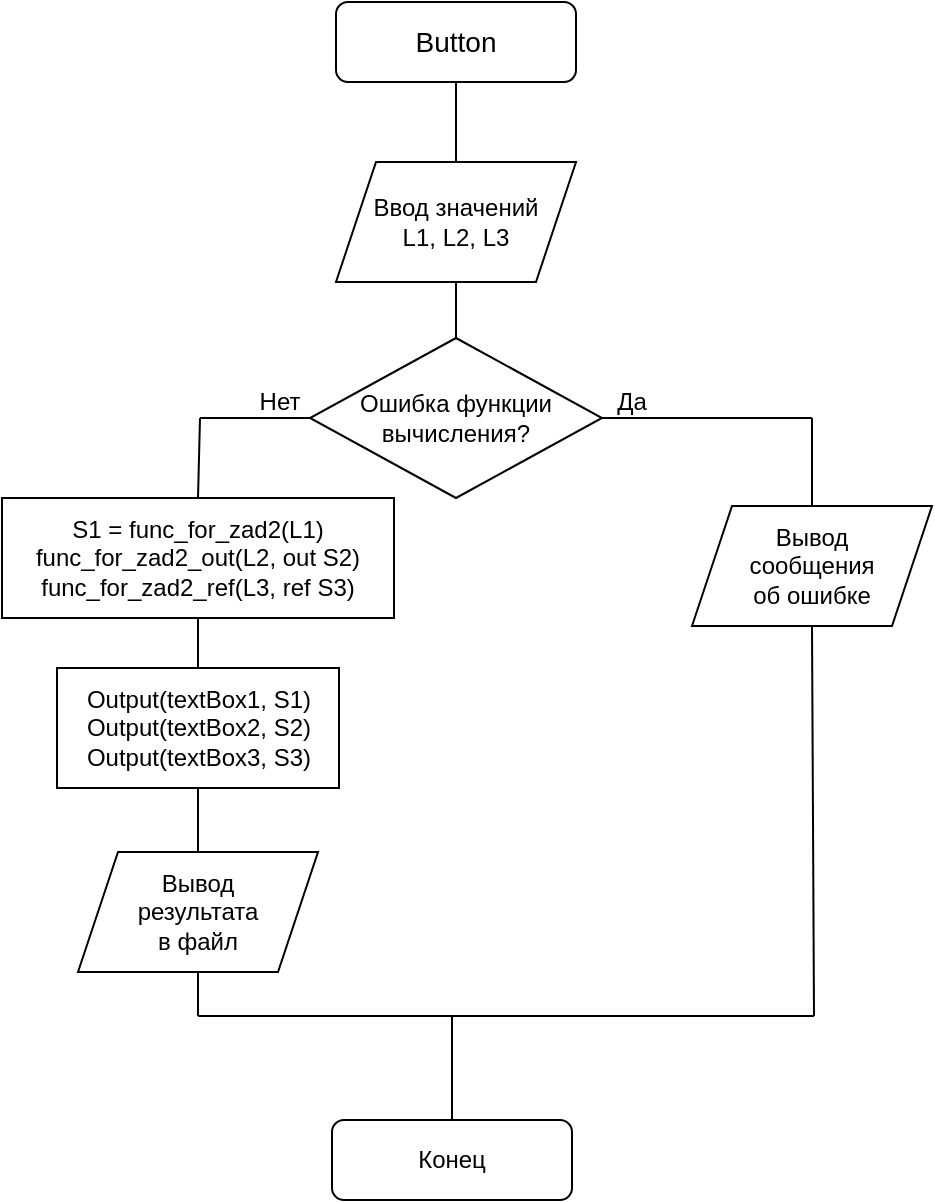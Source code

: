 <mxfile version="21.7.5" type="device">
  <diagram id="C5RBs43oDa-KdzZeNtuy" name="Page-1">
    <mxGraphModel dx="701" dy="598" grid="0" gridSize="10" guides="1" tooltips="1" connect="1" arrows="1" fold="1" page="1" pageScale="1" pageWidth="827" pageHeight="1169" math="0" shadow="0">
      <root>
        <mxCell id="WIyWlLk6GJQsqaUBKTNV-0" />
        <mxCell id="WIyWlLk6GJQsqaUBKTNV-1" parent="WIyWlLk6GJQsqaUBKTNV-0" />
        <mxCell id="5zrF2HAZ6nG573hd0Lp7-11" value="Button" style="rounded=1;whiteSpace=wrap;html=1;fontSize=14;glass=0;strokeWidth=1;shadow=0;" vertex="1" parent="WIyWlLk6GJQsqaUBKTNV-1">
          <mxGeometry x="330" y="309" width="120" height="40" as="geometry" />
        </mxCell>
        <mxCell id="5zrF2HAZ6nG573hd0Lp7-12" value="Конец" style="rounded=1;whiteSpace=wrap;html=1;fontSize=12;glass=0;strokeWidth=1;shadow=0;" vertex="1" parent="WIyWlLk6GJQsqaUBKTNV-1">
          <mxGeometry x="328" y="868" width="120" height="40" as="geometry" />
        </mxCell>
        <mxCell id="5zrF2HAZ6nG573hd0Lp7-13" value="" style="endArrow=none;html=1;rounded=0;exitX=0.5;exitY=1;exitDx=0;exitDy=0;entryX=0.5;entryY=0;entryDx=0;entryDy=0;" edge="1" parent="WIyWlLk6GJQsqaUBKTNV-1" source="5zrF2HAZ6nG573hd0Lp7-11" target="5zrF2HAZ6nG573hd0Lp7-14">
          <mxGeometry width="50" height="50" relative="1" as="geometry">
            <mxPoint x="556" y="584" as="sourcePoint" />
            <mxPoint x="388" y="359" as="targetPoint" />
          </mxGeometry>
        </mxCell>
        <mxCell id="5zrF2HAZ6nG573hd0Lp7-14" value="Ввод значений&lt;br&gt;L1, L2, L3" style="shape=parallelogram;perimeter=parallelogramPerimeter;whiteSpace=wrap;html=1;fixedSize=1;" vertex="1" parent="WIyWlLk6GJQsqaUBKTNV-1">
          <mxGeometry x="330" y="389" width="120" height="60" as="geometry" />
        </mxCell>
        <mxCell id="5zrF2HAZ6nG573hd0Lp7-15" value="Ошибка функции&lt;br&gt;вычисления?" style="rhombus;whiteSpace=wrap;html=1;" vertex="1" parent="WIyWlLk6GJQsqaUBKTNV-1">
          <mxGeometry x="317" y="477" width="146" height="80" as="geometry" />
        </mxCell>
        <mxCell id="5zrF2HAZ6nG573hd0Lp7-16" value="" style="endArrow=none;html=1;rounded=0;entryX=0.5;entryY=1;entryDx=0;entryDy=0;exitX=0.5;exitY=0;exitDx=0;exitDy=0;" edge="1" parent="WIyWlLk6GJQsqaUBKTNV-1" source="5zrF2HAZ6nG573hd0Lp7-15" target="5zrF2HAZ6nG573hd0Lp7-14">
          <mxGeometry width="50" height="50" relative="1" as="geometry">
            <mxPoint x="389" y="476" as="sourcePoint" />
            <mxPoint x="606" y="534" as="targetPoint" />
          </mxGeometry>
        </mxCell>
        <mxCell id="5zrF2HAZ6nG573hd0Lp7-17" value="Вывод&lt;br&gt;сообщения&lt;br&gt;об ошибке" style="shape=parallelogram;perimeter=parallelogramPerimeter;whiteSpace=wrap;html=1;fixedSize=1;" vertex="1" parent="WIyWlLk6GJQsqaUBKTNV-1">
          <mxGeometry x="508" y="561" width="120" height="60" as="geometry" />
        </mxCell>
        <mxCell id="5zrF2HAZ6nG573hd0Lp7-18" value="" style="endArrow=none;html=1;rounded=0;exitX=1;exitY=0.5;exitDx=0;exitDy=0;" edge="1" parent="WIyWlLk6GJQsqaUBKTNV-1" source="5zrF2HAZ6nG573hd0Lp7-15">
          <mxGeometry width="50" height="50" relative="1" as="geometry">
            <mxPoint x="556" y="584" as="sourcePoint" />
            <mxPoint x="568" y="517" as="targetPoint" />
          </mxGeometry>
        </mxCell>
        <mxCell id="5zrF2HAZ6nG573hd0Lp7-19" value="" style="endArrow=none;html=1;rounded=0;exitX=0.5;exitY=0;exitDx=0;exitDy=0;" edge="1" parent="WIyWlLk6GJQsqaUBKTNV-1" source="5zrF2HAZ6nG573hd0Lp7-17">
          <mxGeometry width="50" height="50" relative="1" as="geometry">
            <mxPoint x="556" y="584" as="sourcePoint" />
            <mxPoint x="568" y="517" as="targetPoint" />
          </mxGeometry>
        </mxCell>
        <mxCell id="5zrF2HAZ6nG573hd0Lp7-20" value="Да" style="text;html=1;strokeColor=none;fillColor=none;align=center;verticalAlign=middle;whiteSpace=wrap;rounded=0;" vertex="1" parent="WIyWlLk6GJQsqaUBKTNV-1">
          <mxGeometry x="448" y="494" width="60" height="30" as="geometry" />
        </mxCell>
        <mxCell id="5zrF2HAZ6nG573hd0Lp7-21" value="" style="endArrow=none;html=1;rounded=0;entryX=0;entryY=0.5;entryDx=0;entryDy=0;" edge="1" parent="WIyWlLk6GJQsqaUBKTNV-1" target="5zrF2HAZ6nG573hd0Lp7-15">
          <mxGeometry width="50" height="50" relative="1" as="geometry">
            <mxPoint x="262" y="517" as="sourcePoint" />
            <mxPoint x="392" y="548" as="targetPoint" />
          </mxGeometry>
        </mxCell>
        <mxCell id="5zrF2HAZ6nG573hd0Lp7-22" value="Нет" style="text;html=1;strokeColor=none;fillColor=none;align=center;verticalAlign=middle;whiteSpace=wrap;rounded=0;" vertex="1" parent="WIyWlLk6GJQsqaUBKTNV-1">
          <mxGeometry x="272" y="494" width="60" height="30" as="geometry" />
        </mxCell>
        <mxCell id="5zrF2HAZ6nG573hd0Lp7-23" value="S1 = func_for_zad2(L1)&lt;br&gt;func_for_zad2_out(L2, out S2)&lt;br&gt;func_for_zad2_ref(L3, ref S3)" style="rounded=0;whiteSpace=wrap;html=1;" vertex="1" parent="WIyWlLk6GJQsqaUBKTNV-1">
          <mxGeometry x="163" y="557" width="196" height="60" as="geometry" />
        </mxCell>
        <mxCell id="5zrF2HAZ6nG573hd0Lp7-24" value="" style="endArrow=none;html=1;rounded=0;entryX=0.5;entryY=0;entryDx=0;entryDy=0;" edge="1" parent="WIyWlLk6GJQsqaUBKTNV-1" target="5zrF2HAZ6nG573hd0Lp7-23">
          <mxGeometry width="50" height="50" relative="1" as="geometry">
            <mxPoint x="262" y="517" as="sourcePoint" />
            <mxPoint x="407" y="593" as="targetPoint" />
          </mxGeometry>
        </mxCell>
        <mxCell id="5zrF2HAZ6nG573hd0Lp7-25" value="Output(textBox1, S1)&lt;br&gt;Output(textBox2, S2)&lt;br&gt;Output(textBox3, S3)" style="rounded=0;whiteSpace=wrap;html=1;" vertex="1" parent="WIyWlLk6GJQsqaUBKTNV-1">
          <mxGeometry x="190.5" y="642" width="141" height="60" as="geometry" />
        </mxCell>
        <mxCell id="5zrF2HAZ6nG573hd0Lp7-26" value="" style="endArrow=none;html=1;rounded=0;exitX=0.5;exitY=0;exitDx=0;exitDy=0;entryX=0.5;entryY=1;entryDx=0;entryDy=0;" edge="1" parent="WIyWlLk6GJQsqaUBKTNV-1" source="5zrF2HAZ6nG573hd0Lp7-25" target="5zrF2HAZ6nG573hd0Lp7-23">
          <mxGeometry width="50" height="50" relative="1" as="geometry">
            <mxPoint x="348" y="672" as="sourcePoint" />
            <mxPoint x="398" y="622" as="targetPoint" />
          </mxGeometry>
        </mxCell>
        <mxCell id="5zrF2HAZ6nG573hd0Lp7-27" value="Вывод&lt;br&gt;результата&lt;br&gt;в файл" style="shape=parallelogram;perimeter=parallelogramPerimeter;whiteSpace=wrap;html=1;fixedSize=1;" vertex="1" parent="WIyWlLk6GJQsqaUBKTNV-1">
          <mxGeometry x="201" y="734" width="120" height="60" as="geometry" />
        </mxCell>
        <mxCell id="5zrF2HAZ6nG573hd0Lp7-28" value="" style="endArrow=none;html=1;rounded=0;exitX=0.5;exitY=1;exitDx=0;exitDy=0;entryX=0.5;entryY=0;entryDx=0;entryDy=0;" edge="1" parent="WIyWlLk6GJQsqaUBKTNV-1" source="5zrF2HAZ6nG573hd0Lp7-25" target="5zrF2HAZ6nG573hd0Lp7-27">
          <mxGeometry width="50" height="50" relative="1" as="geometry">
            <mxPoint x="348" y="672" as="sourcePoint" />
            <mxPoint x="398" y="622" as="targetPoint" />
          </mxGeometry>
        </mxCell>
        <mxCell id="5zrF2HAZ6nG573hd0Lp7-29" value="" style="endArrow=none;html=1;rounded=0;exitX=0.5;exitY=1;exitDx=0;exitDy=0;" edge="1" parent="WIyWlLk6GJQsqaUBKTNV-1" source="5zrF2HAZ6nG573hd0Lp7-27">
          <mxGeometry width="50" height="50" relative="1" as="geometry">
            <mxPoint x="348" y="672" as="sourcePoint" />
            <mxPoint x="261" y="816" as="targetPoint" />
          </mxGeometry>
        </mxCell>
        <mxCell id="5zrF2HAZ6nG573hd0Lp7-30" value="" style="endArrow=none;html=1;rounded=0;" edge="1" parent="WIyWlLk6GJQsqaUBKTNV-1">
          <mxGeometry width="50" height="50" relative="1" as="geometry">
            <mxPoint x="261" y="816" as="sourcePoint" />
            <mxPoint x="569" y="816" as="targetPoint" />
          </mxGeometry>
        </mxCell>
        <mxCell id="5zrF2HAZ6nG573hd0Lp7-31" value="" style="endArrow=none;html=1;rounded=0;entryX=0.5;entryY=1;entryDx=0;entryDy=0;" edge="1" parent="WIyWlLk6GJQsqaUBKTNV-1" target="5zrF2HAZ6nG573hd0Lp7-17">
          <mxGeometry width="50" height="50" relative="1" as="geometry">
            <mxPoint x="569" y="816" as="sourcePoint" />
            <mxPoint x="398" y="622" as="targetPoint" />
          </mxGeometry>
        </mxCell>
        <mxCell id="5zrF2HAZ6nG573hd0Lp7-32" value="" style="endArrow=none;html=1;rounded=0;exitX=0.5;exitY=0;exitDx=0;exitDy=0;" edge="1" parent="WIyWlLk6GJQsqaUBKTNV-1" source="5zrF2HAZ6nG573hd0Lp7-12">
          <mxGeometry width="50" height="50" relative="1" as="geometry">
            <mxPoint x="256" y="861" as="sourcePoint" />
            <mxPoint x="388" y="816" as="targetPoint" />
          </mxGeometry>
        </mxCell>
      </root>
    </mxGraphModel>
  </diagram>
</mxfile>
